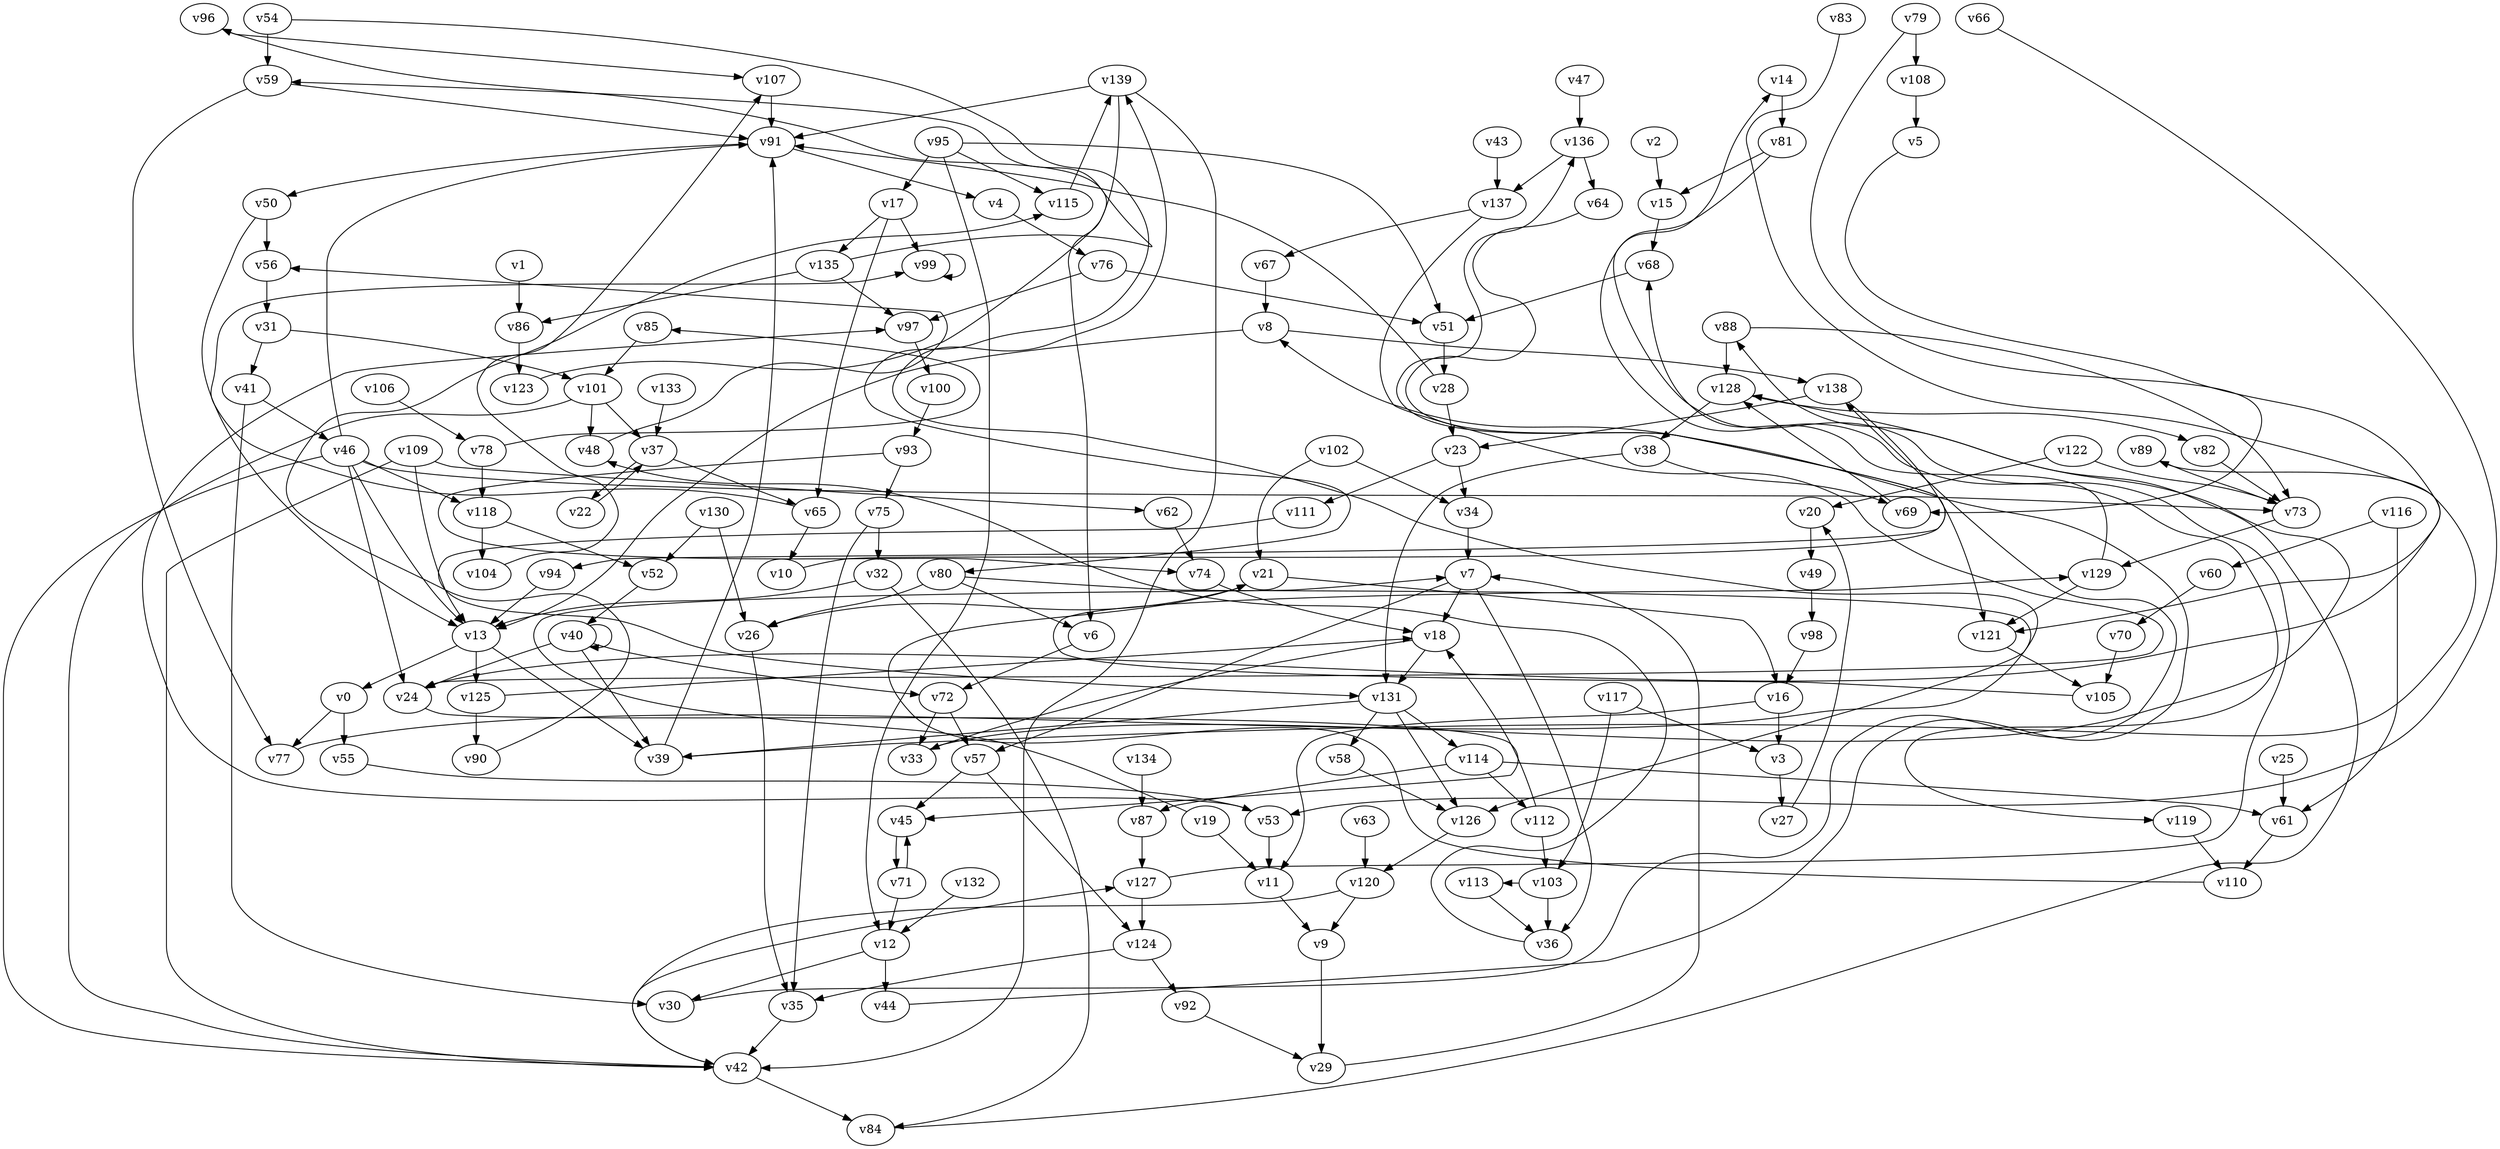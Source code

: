 // Benchmark game 203 - 140 vertices
// time_bound: 65
// targets: v40
digraph G {
    v0 [name="v0", player=0];
    v1 [name="v1", player=1];
    v2 [name="v2", player=0];
    v3 [name="v3", player=1];
    v4 [name="v4", player=1];
    v5 [name="v5", player=1];
    v6 [name="v6", player=1];
    v7 [name="v7", player=1];
    v8 [name="v8", player=1];
    v9 [name="v9", player=1];
    v10 [name="v10", player=1];
    v11 [name="v11", player=1];
    v12 [name="v12", player=1];
    v13 [name="v13", player=1];
    v14 [name="v14", player=1];
    v15 [name="v15", player=0];
    v16 [name="v16", player=0];
    v17 [name="v17", player=0];
    v18 [name="v18", player=1];
    v19 [name="v19", player=0];
    v20 [name="v20", player=0];
    v21 [name="v21", player=1];
    v22 [name="v22", player=1];
    v23 [name="v23", player=1];
    v24 [name="v24", player=0];
    v25 [name="v25", player=1];
    v26 [name="v26", player=1];
    v27 [name="v27", player=1];
    v28 [name="v28", player=1];
    v29 [name="v29", player=0];
    v30 [name="v30", player=1];
    v31 [name="v31", player=1];
    v32 [name="v32", player=0];
    v33 [name="v33", player=1];
    v34 [name="v34", player=0];
    v35 [name="v35", player=1];
    v36 [name="v36", player=0];
    v37 [name="v37", player=1];
    v38 [name="v38", player=0];
    v39 [name="v39", player=1];
    v40 [name="v40", player=1, target=1];
    v41 [name="v41", player=0];
    v42 [name="v42", player=0];
    v43 [name="v43", player=0];
    v44 [name="v44", player=1];
    v45 [name="v45", player=1];
    v46 [name="v46", player=0];
    v47 [name="v47", player=0];
    v48 [name="v48", player=1];
    v49 [name="v49", player=1];
    v50 [name="v50", player=0];
    v51 [name="v51", player=0];
    v52 [name="v52", player=1];
    v53 [name="v53", player=0];
    v54 [name="v54", player=1];
    v55 [name="v55", player=0];
    v56 [name="v56", player=0];
    v57 [name="v57", player=1];
    v58 [name="v58", player=1];
    v59 [name="v59", player=0];
    v60 [name="v60", player=1];
    v61 [name="v61", player=0];
    v62 [name="v62", player=0];
    v63 [name="v63", player=0];
    v64 [name="v64", player=0];
    v65 [name="v65", player=1];
    v66 [name="v66", player=1];
    v67 [name="v67", player=0];
    v68 [name="v68", player=1];
    v69 [name="v69", player=0];
    v70 [name="v70", player=1];
    v71 [name="v71", player=0];
    v72 [name="v72", player=1];
    v73 [name="v73", player=0];
    v74 [name="v74", player=1];
    v75 [name="v75", player=1];
    v76 [name="v76", player=0];
    v77 [name="v77", player=1];
    v78 [name="v78", player=1];
    v79 [name="v79", player=0];
    v80 [name="v80", player=0];
    v81 [name="v81", player=0];
    v82 [name="v82", player=0];
    v83 [name="v83", player=1];
    v84 [name="v84", player=0];
    v85 [name="v85", player=0];
    v86 [name="v86", player=1];
    v87 [name="v87", player=1];
    v88 [name="v88", player=0];
    v89 [name="v89", player=0];
    v90 [name="v90", player=1];
    v91 [name="v91", player=1];
    v92 [name="v92", player=1];
    v93 [name="v93", player=0];
    v94 [name="v94", player=1];
    v95 [name="v95", player=0];
    v96 [name="v96", player=1];
    v97 [name="v97", player=1];
    v98 [name="v98", player=0];
    v99 [name="v99", player=0];
    v100 [name="v100", player=0];
    v101 [name="v101", player=0];
    v102 [name="v102", player=0];
    v103 [name="v103", player=0];
    v104 [name="v104", player=0];
    v105 [name="v105", player=0];
    v106 [name="v106", player=0];
    v107 [name="v107", player=0];
    v108 [name="v108", player=1];
    v109 [name="v109", player=0];
    v110 [name="v110", player=1];
    v111 [name="v111", player=1];
    v112 [name="v112", player=0];
    v113 [name="v113", player=1];
    v114 [name="v114", player=1];
    v115 [name="v115", player=0];
    v116 [name="v116", player=0];
    v117 [name="v117", player=1];
    v118 [name="v118", player=0];
    v119 [name="v119", player=1];
    v120 [name="v120", player=1];
    v121 [name="v121", player=1];
    v122 [name="v122", player=1];
    v123 [name="v123", player=1];
    v124 [name="v124", player=0];
    v125 [name="v125", player=0];
    v126 [name="v126", player=0];
    v127 [name="v127", player=0];
    v128 [name="v128", player=1];
    v129 [name="v129", player=1];
    v130 [name="v130", player=1];
    v131 [name="v131", player=0];
    v132 [name="v132", player=0];
    v133 [name="v133", player=1];
    v134 [name="v134", player=0];
    v135 [name="v135", player=1];
    v136 [name="v136", player=0];
    v137 [name="v137", player=0];
    v138 [name="v138", player=0];
    v139 [name="v139", player=1];

    v0 -> v77;
    v1 -> v86;
    v2 -> v15;
    v3 -> v27;
    v4 -> v76;
    v5 -> v121 [constraint="t mod 4 == 0"];
    v6 -> v72;
    v7 -> v18;
    v8 -> v13;
    v9 -> v29;
    v10 -> v136 [constraint="t >= 5"];
    v11 -> v9;
    v12 -> v44;
    v13 -> v39;
    v14 -> v81;
    v15 -> v68;
    v16 -> v11 [constraint="t >= 3"];
    v17 -> v135;
    v18 -> v33;
    v19 -> v7 [constraint="t >= 4"];
    v20 -> v49;
    v21 -> v26;
    v22 -> v37;
    v23 -> v111;
    v24 -> v45 [constraint="t mod 3 == 1"];
    v25 -> v61;
    v26 -> v35;
    v27 -> v20;
    v28 -> v91;
    v29 -> v7;
    v30 -> v138 [constraint="t < 11"];
    v31 -> v101;
    v32 -> v13;
    v33 -> v128 [constraint="t >= 1"];
    v34 -> v7;
    v35 -> v42;
    v36 -> v48 [constraint="t >= 3"];
    v37 -> v65;
    v38 -> v69;
    v39 -> v89 [constraint="t >= 3"];
    v40 -> v40;
    v41 -> v46;
    v42 -> v127 [constraint="t >= 1"];
    v43 -> v137;
    v44 -> v8 [constraint="t < 15"];
    v45 -> v71;
    v46 -> v24;
    v47 -> v136;
    v48 -> v56 [constraint="t mod 4 == 3"];
    v49 -> v98;
    v50 -> v56;
    v51 -> v28;
    v52 -> v40;
    v53 -> v97 [constraint="t < 9"];
    v54 -> v80 [constraint="t < 14"];
    v55 -> v53 [constraint="t < 15"];
    v56 -> v31;
    v57 -> v124 [constraint="t >= 5"];
    v58 -> v126;
    v59 -> v91;
    v60 -> v70;
    v61 -> v110;
    v62 -> v74;
    v63 -> v120;
    v64 -> v94 [constraint="t >= 3"];
    v65 -> v99 [constraint="t >= 2"];
    v66 -> v53 [constraint="t mod 5 == 1"];
    v67 -> v8;
    v68 -> v51;
    v69 -> v128;
    v70 -> v105;
    v71 -> v12;
    v72 -> v57;
    v73 -> v129;
    v74 -> v18;
    v75 -> v32;
    v76 -> v51;
    v77 -> v139 [constraint="t mod 4 == 1"];
    v78 -> v85 [constraint="t < 5"];
    v79 -> v69 [constraint="t >= 4"];
    v80 -> v126 [constraint="t < 11"];
    v81 -> v119 [constraint="t >= 1"];
    v82 -> v73;
    v83 -> v24 [constraint="t < 5"];
    v84 -> v88 [constraint="t mod 3 == 1"];
    v85 -> v101;
    v86 -> v123;
    v87 -> v127;
    v88 -> v128;
    v89 -> v73;
    v90 -> v115 [constraint="t < 8"];
    v91 -> v4;
    v92 -> v29;
    v93 -> v74 [constraint="t >= 2"];
    v94 -> v13;
    v95 -> v115;
    v96 -> v107 [constraint="t mod 2 == 1"];
    v97 -> v100;
    v98 -> v16;
    v99 -> v99 [constraint="t >= 5"];
    v100 -> v93;
    v101 -> v37;
    v102 -> v21;
    v103 -> v113 [constraint="t >= 4"];
    v104 -> v107 [constraint="t < 12"];
    v105 -> v129 [constraint="t >= 5"];
    v106 -> v78;
    v107 -> v91;
    v108 -> v5;
    v109 -> v42;
    v110 -> v21 [constraint="t >= 1"];
    v111 -> v131 [constraint="t >= 5"];
    v112 -> v103;
    v113 -> v36;
    v114 -> v61;
    v115 -> v139 [constraint="t mod 2 == 0"];
    v116 -> v61;
    v117 -> v103;
    v118 -> v52;
    v119 -> v110;
    v120 -> v42 [constraint="t >= 3"];
    v121 -> v105;
    v122 -> v73;
    v123 -> v96 [constraint="t mod 2 == 0"];
    v124 -> v35;
    v125 -> v18 [constraint="t < 15"];
    v126 -> v120;
    v127 -> v14 [constraint="t < 10"];
    v128 -> v38;
    v129 -> v68 [constraint="t mod 5 == 0"];
    v130 -> v52;
    v131 -> v126;
    v132 -> v12;
    v133 -> v37;
    v134 -> v87;
    v135 -> v59 [constraint="t >= 2"];
    v136 -> v137;
    v137 -> v24 [constraint="t < 8"];
    v138 -> v23;
    v139 -> v91;
    v59 -> v77;
    v8 -> v138;
    v31 -> v41;
    v102 -> v34;
    v95 -> v17;
    v65 -> v10;
    v54 -> v59;
    v12 -> v30;
    v28 -> v23;
    v122 -> v20;
    v139 -> v42;
    v117 -> v3;
    v40 -> v24;
    v32 -> v84;
    v137 -> v67;
    v13 -> v0;
    v19 -> v11;
    v42 -> v84;
    v131 -> v58;
    v95 -> v12;
    v81 -> v15;
    v7 -> v57;
    v46 -> v118;
    v129 -> v121;
    v75 -> v35;
    v109 -> v13;
    v127 -> v124;
    v93 -> v75;
    v136 -> v64;
    v138 -> v121;
    v38 -> v131;
    v17 -> v65;
    v95 -> v51;
    v128 -> v82;
    v50 -> v13;
    v18 -> v131;
    v41 -> v30;
    v131 -> v114;
    v40 -> v39;
    v116 -> v60;
    v101 -> v42;
    v23 -> v34;
    v46 -> v42;
    v46 -> v73;
    v13 -> v125;
    v16 -> v3;
    v17 -> v99;
    v109 -> v62;
    v46 -> v91;
    v72 -> v33;
    v57 -> v45;
    v0 -> v55;
    v40 -> v72;
    v131 -> v39;
    v101 -> v48;
    v135 -> v86;
    v91 -> v50;
    v130 -> v26;
    v21 -> v16;
    v118 -> v104;
    v125 -> v90;
    v39 -> v91;
    v76 -> v97;
    v114 -> v87;
    v79 -> v108;
    v71 -> v45;
    v88 -> v73;
    v135 -> v97;
    v78 -> v118;
    v124 -> v92;
    v80 -> v26;
    v7 -> v36;
    v114 -> v112;
    v103 -> v36;
    v139 -> v6;
    v120 -> v9;
    v112 -> v18;
    v46 -> v13;
    v37 -> v22;
    v80 -> v6;
    v53 -> v11;
}
